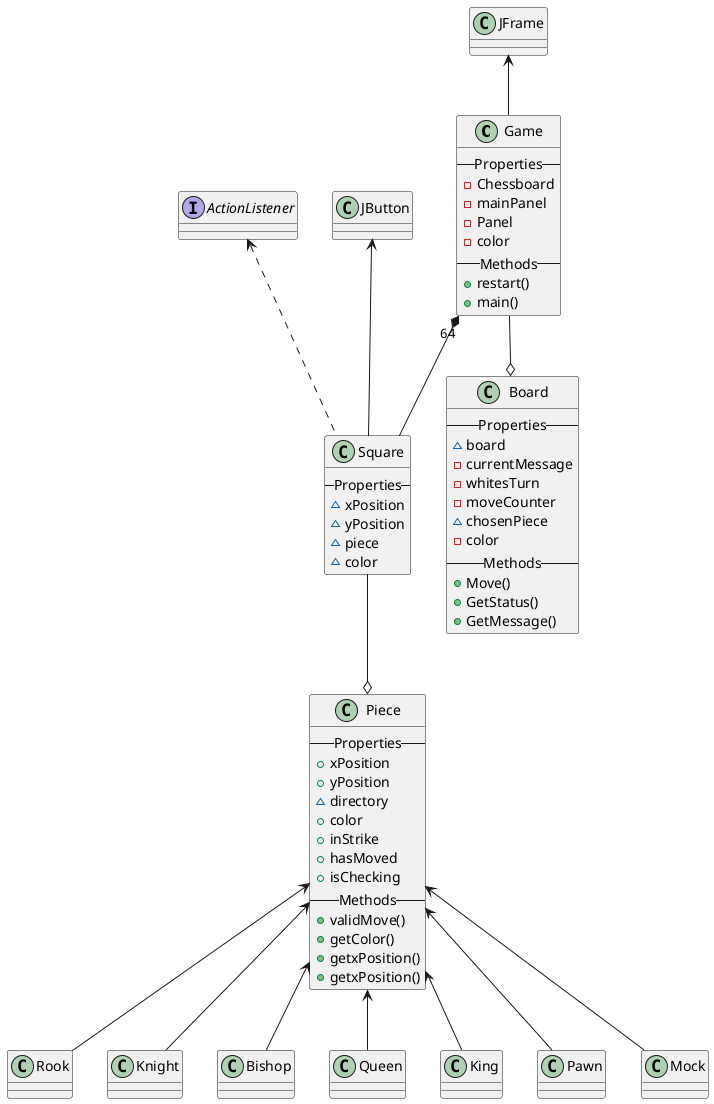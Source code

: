 @startuml
class Game{
    --Properties--
    - Chessboard
    - mainPanel
    - Panel
    - color
    --Methods--
    + restart()
    + main()
}
class Board{
    --Properties--
    ~ board
    - currentMessage
    - whitesTurn
    - moveCounter
    ~ chosenPiece
    - color
    --Methods--
    + Move()
    + GetStatus()
    + GetMessage()
}

class Square{
    --Properties--
    ~ xPosition
    ~ yPosition
    ~ piece
    ~ color
}

class Piece{
    --Properties--
    + xPosition
    + yPosition
    ~ directory
    + color
    + inStrike
    + hasMoved
    + isChecking
    --Methods--
    + validMove()
    + getColor()
    + getxPosition()
    + getxPosition()
}

class Rook
class Knight
class Bishop
class Queen
class King
class Pawn
class Mock

interface ActionListener



JFrame <-- Game
Game --o Board
Game "64" *-- Square

JButton <-- Square
ActionListener <.. Square

Square --o Piece

Piece <-- Rook
Piece <-- Knight
Piece <-- Bishop
Piece <-- Queen
Piece <-- King
Piece <-- Pawn
Piece <-- Mock

@enduml